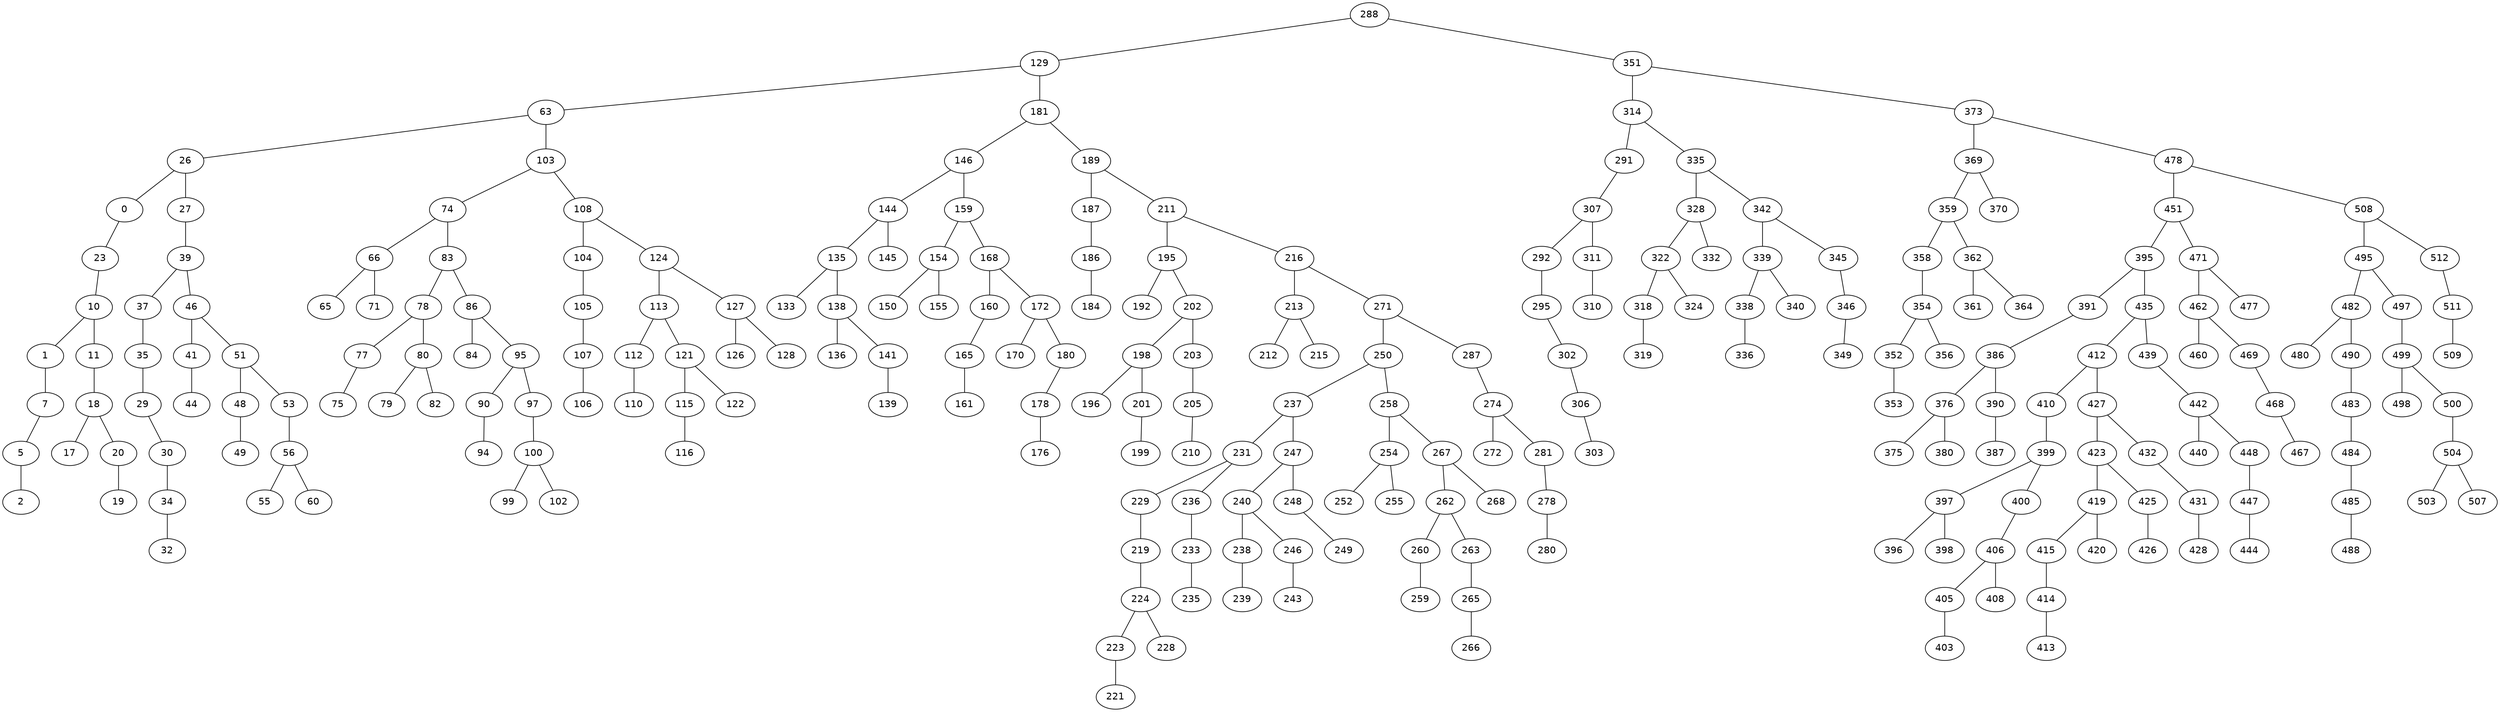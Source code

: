graph BST {
    node [fontname="Helvetica"];
    288 [label="288"];
    288 -- 129;
    129 [label="129"];
    129 -- 63;
    63 [label="63"];
    63 -- 26;
    26 [label="26"];
    26 -- 0;
    0 [label="0"];
    0 -- 23;
    23 [label="23"];
    23 -- 10;
    10 [label="10"];
    10 -- 1;
    1 [label="1"];
    1 -- 7;
    7 [label="7"];
    7 -- 5;
    5 [label="5"];
    5 -- 2;
    2 [label="2"];
    10 -- 11;
    11 [label="11"];
    11 -- 18;
    18 [label="18"];
    18 -- 17;
    17 [label="17"];
    18 -- 20;
    20 [label="20"];
    20 -- 19;
    19 [label="19"];
    26 -- 27;
    27 [label="27"];
    27 -- 39;
    39 [label="39"];
    39 -- 37;
    37 [label="37"];
    37 -- 35;
    35 [label="35"];
    35 -- 29;
    29 [label="29"];
    29 -- 30;
    30 [label="30"];
    30 -- 34;
    34 [label="34"];
    34 -- 32;
    32 [label="32"];
    39 -- 46;
    46 [label="46"];
    46 -- 41;
    41 [label="41"];
    41 -- 44;
    44 [label="44"];
    46 -- 51;
    51 [label="51"];
    51 -- 48;
    48 [label="48"];
    48 -- 49;
    49 [label="49"];
    51 -- 53;
    53 [label="53"];
    53 -- 56;
    56 [label="56"];
    56 -- 55;
    55 [label="55"];
    56 -- 60;
    60 [label="60"];
    63 -- 103;
    103 [label="103"];
    103 -- 74;
    74 [label="74"];
    74 -- 66;
    66 [label="66"];
    66 -- 65;
    65 [label="65"];
    66 -- 71;
    71 [label="71"];
    74 -- 83;
    83 [label="83"];
    83 -- 78;
    78 [label="78"];
    78 -- 77;
    77 [label="77"];
    77 -- 75;
    75 [label="75"];
    78 -- 80;
    80 [label="80"];
    80 -- 79;
    79 [label="79"];
    80 -- 82;
    82 [label="82"];
    83 -- 86;
    86 [label="86"];
    86 -- 84;
    84 [label="84"];
    86 -- 95;
    95 [label="95"];
    95 -- 90;
    90 [label="90"];
    90 -- 94;
    94 [label="94"];
    95 -- 97;
    97 [label="97"];
    97 -- 100;
    100 [label="100"];
    100 -- 99;
    99 [label="99"];
    100 -- 102;
    102 [label="102"];
    103 -- 108;
    108 [label="108"];
    108 -- 104;
    104 [label="104"];
    104 -- 105;
    105 [label="105"];
    105 -- 107;
    107 [label="107"];
    107 -- 106;
    106 [label="106"];
    108 -- 124;
    124 [label="124"];
    124 -- 113;
    113 [label="113"];
    113 -- 112;
    112 [label="112"];
    112 -- 110;
    110 [label="110"];
    113 -- 121;
    121 [label="121"];
    121 -- 115;
    115 [label="115"];
    115 -- 116;
    116 [label="116"];
    121 -- 122;
    122 [label="122"];
    124 -- 127;
    127 [label="127"];
    127 -- 126;
    126 [label="126"];
    127 -- 128;
    128 [label="128"];
    129 -- 181;
    181 [label="181"];
    181 -- 146;
    146 [label="146"];
    146 -- 144;
    144 [label="144"];
    144 -- 135;
    135 [label="135"];
    135 -- 133;
    133 [label="133"];
    135 -- 138;
    138 [label="138"];
    138 -- 136;
    136 [label="136"];
    138 -- 141;
    141 [label="141"];
    141 -- 139;
    139 [label="139"];
    144 -- 145;
    145 [label="145"];
    146 -- 159;
    159 [label="159"];
    159 -- 154;
    154 [label="154"];
    154 -- 150;
    150 [label="150"];
    154 -- 155;
    155 [label="155"];
    159 -- 168;
    168 [label="168"];
    168 -- 160;
    160 [label="160"];
    160 -- 165;
    165 [label="165"];
    165 -- 161;
    161 [label="161"];
    168 -- 172;
    172 [label="172"];
    172 -- 170;
    170 [label="170"];
    172 -- 180;
    180 [label="180"];
    180 -- 178;
    178 [label="178"];
    178 -- 176;
    176 [label="176"];
    181 -- 189;
    189 [label="189"];
    189 -- 187;
    187 [label="187"];
    187 -- 186;
    186 [label="186"];
    186 -- 184;
    184 [label="184"];
    189 -- 211;
    211 [label="211"];
    211 -- 195;
    195 [label="195"];
    195 -- 192;
    192 [label="192"];
    195 -- 202;
    202 [label="202"];
    202 -- 198;
    198 [label="198"];
    198 -- 196;
    196 [label="196"];
    198 -- 201;
    201 [label="201"];
    201 -- 199;
    199 [label="199"];
    202 -- 203;
    203 [label="203"];
    203 -- 205;
    205 [label="205"];
    205 -- 210;
    210 [label="210"];
    211 -- 216;
    216 [label="216"];
    216 -- 213;
    213 [label="213"];
    213 -- 212;
    212 [label="212"];
    213 -- 215;
    215 [label="215"];
    216 -- 271;
    271 [label="271"];
    271 -- 250;
    250 [label="250"];
    250 -- 237;
    237 [label="237"];
    237 -- 231;
    231 [label="231"];
    231 -- 229;
    229 [label="229"];
    229 -- 219;
    219 [label="219"];
    219 -- 224;
    224 [label="224"];
    224 -- 223;
    223 [label="223"];
    223 -- 221;
    221 [label="221"];
    224 -- 228;
    228 [label="228"];
    231 -- 236;
    236 [label="236"];
    236 -- 233;
    233 [label="233"];
    233 -- 235;
    235 [label="235"];
    237 -- 247;
    247 [label="247"];
    247 -- 240;
    240 [label="240"];
    240 -- 238;
    238 [label="238"];
    238 -- 239;
    239 [label="239"];
    240 -- 246;
    246 [label="246"];
    246 -- 243;
    243 [label="243"];
    247 -- 248;
    248 [label="248"];
    248 -- 249;
    249 [label="249"];
    250 -- 258;
    258 [label="258"];
    258 -- 254;
    254 [label="254"];
    254 -- 252;
    252 [label="252"];
    254 -- 255;
    255 [label="255"];
    258 -- 267;
    267 [label="267"];
    267 -- 262;
    262 [label="262"];
    262 -- 260;
    260 [label="260"];
    260 -- 259;
    259 [label="259"];
    262 -- 263;
    263 [label="263"];
    263 -- 265;
    265 [label="265"];
    265 -- 266;
    266 [label="266"];
    267 -- 268;
    268 [label="268"];
    271 -- 287;
    287 [label="287"];
    287 -- 274;
    274 [label="274"];
    274 -- 272;
    272 [label="272"];
    274 -- 281;
    281 [label="281"];
    281 -- 278;
    278 [label="278"];
    278 -- 280;
    280 [label="280"];
    288 -- 351;
    351 [label="351"];
    351 -- 314;
    314 [label="314"];
    314 -- 291;
    291 [label="291"];
    291 -- 307;
    307 [label="307"];
    307 -- 292;
    292 [label="292"];
    292 -- 295;
    295 [label="295"];
    295 -- 302;
    302 [label="302"];
    302 -- 306;
    306 [label="306"];
    306 -- 303;
    303 [label="303"];
    307 -- 311;
    311 [label="311"];
    311 -- 310;
    310 [label="310"];
    314 -- 335;
    335 [label="335"];
    335 -- 328;
    328 [label="328"];
    328 -- 322;
    322 [label="322"];
    322 -- 318;
    318 [label="318"];
    318 -- 319;
    319 [label="319"];
    322 -- 324;
    324 [label="324"];
    328 -- 332;
    332 [label="332"];
    335 -- 342;
    342 [label="342"];
    342 -- 339;
    339 [label="339"];
    339 -- 338;
    338 [label="338"];
    338 -- 336;
    336 [label="336"];
    339 -- 340;
    340 [label="340"];
    342 -- 345;
    345 [label="345"];
    345 -- 346;
    346 [label="346"];
    346 -- 349;
    349 [label="349"];
    351 -- 373;
    373 [label="373"];
    373 -- 369;
    369 [label="369"];
    369 -- 359;
    359 [label="359"];
    359 -- 358;
    358 [label="358"];
    358 -- 354;
    354 [label="354"];
    354 -- 352;
    352 [label="352"];
    352 -- 353;
    353 [label="353"];
    354 -- 356;
    356 [label="356"];
    359 -- 362;
    362 [label="362"];
    362 -- 361;
    361 [label="361"];
    362 -- 364;
    364 [label="364"];
    369 -- 370;
    370 [label="370"];
    373 -- 478;
    478 [label="478"];
    478 -- 451;
    451 [label="451"];
    451 -- 395;
    395 [label="395"];
    395 -- 391;
    391 [label="391"];
    391 -- 386;
    386 [label="386"];
    386 -- 376;
    376 [label="376"];
    376 -- 375;
    375 [label="375"];
    376 -- 380;
    380 [label="380"];
    386 -- 390;
    390 [label="390"];
    390 -- 387;
    387 [label="387"];
    395 -- 435;
    435 [label="435"];
    435 -- 412;
    412 [label="412"];
    412 -- 410;
    410 [label="410"];
    410 -- 399;
    399 [label="399"];
    399 -- 397;
    397 [label="397"];
    397 -- 396;
    396 [label="396"];
    397 -- 398;
    398 [label="398"];
    399 -- 400;
    400 [label="400"];
    400 -- 406;
    406 [label="406"];
    406 -- 405;
    405 [label="405"];
    405 -- 403;
    403 [label="403"];
    406 -- 408;
    408 [label="408"];
    412 -- 427;
    427 [label="427"];
    427 -- 423;
    423 [label="423"];
    423 -- 419;
    419 [label="419"];
    419 -- 415;
    415 [label="415"];
    415 -- 414;
    414 [label="414"];
    414 -- 413;
    413 [label="413"];
    419 -- 420;
    420 [label="420"];
    423 -- 425;
    425 [label="425"];
    425 -- 426;
    426 [label="426"];
    427 -- 432;
    432 [label="432"];
    432 -- 431;
    431 [label="431"];
    431 -- 428;
    428 [label="428"];
    435 -- 439;
    439 [label="439"];
    439 -- 442;
    442 [label="442"];
    442 -- 440;
    440 [label="440"];
    442 -- 448;
    448 [label="448"];
    448 -- 447;
    447 [label="447"];
    447 -- 444;
    444 [label="444"];
    451 -- 471;
    471 [label="471"];
    471 -- 462;
    462 [label="462"];
    462 -- 460;
    460 [label="460"];
    462 -- 469;
    469 [label="469"];
    469 -- 468;
    468 [label="468"];
    468 -- 467;
    467 [label="467"];
    471 -- 477;
    477 [label="477"];
    478 -- 508;
    508 [label="508"];
    508 -- 495;
    495 [label="495"];
    495 -- 482;
    482 [label="482"];
    482 -- 480;
    480 [label="480"];
    482 -- 490;
    490 [label="490"];
    490 -- 483;
    483 [label="483"];
    483 -- 484;
    484 [label="484"];
    484 -- 485;
    485 [label="485"];
    485 -- 488;
    488 [label="488"];
    495 -- 497;
    497 [label="497"];
    497 -- 499;
    499 [label="499"];
    499 -- 498;
    498 [label="498"];
    499 -- 500;
    500 [label="500"];
    500 -- 504;
    504 [label="504"];
    504 -- 503;
    503 [label="503"];
    504 -- 507;
    507 [label="507"];
    508 -- 512;
    512 [label="512"];
    512 -- 511;
    511 [label="511"];
    511 -- 509;
    509 [label="509"];
}
